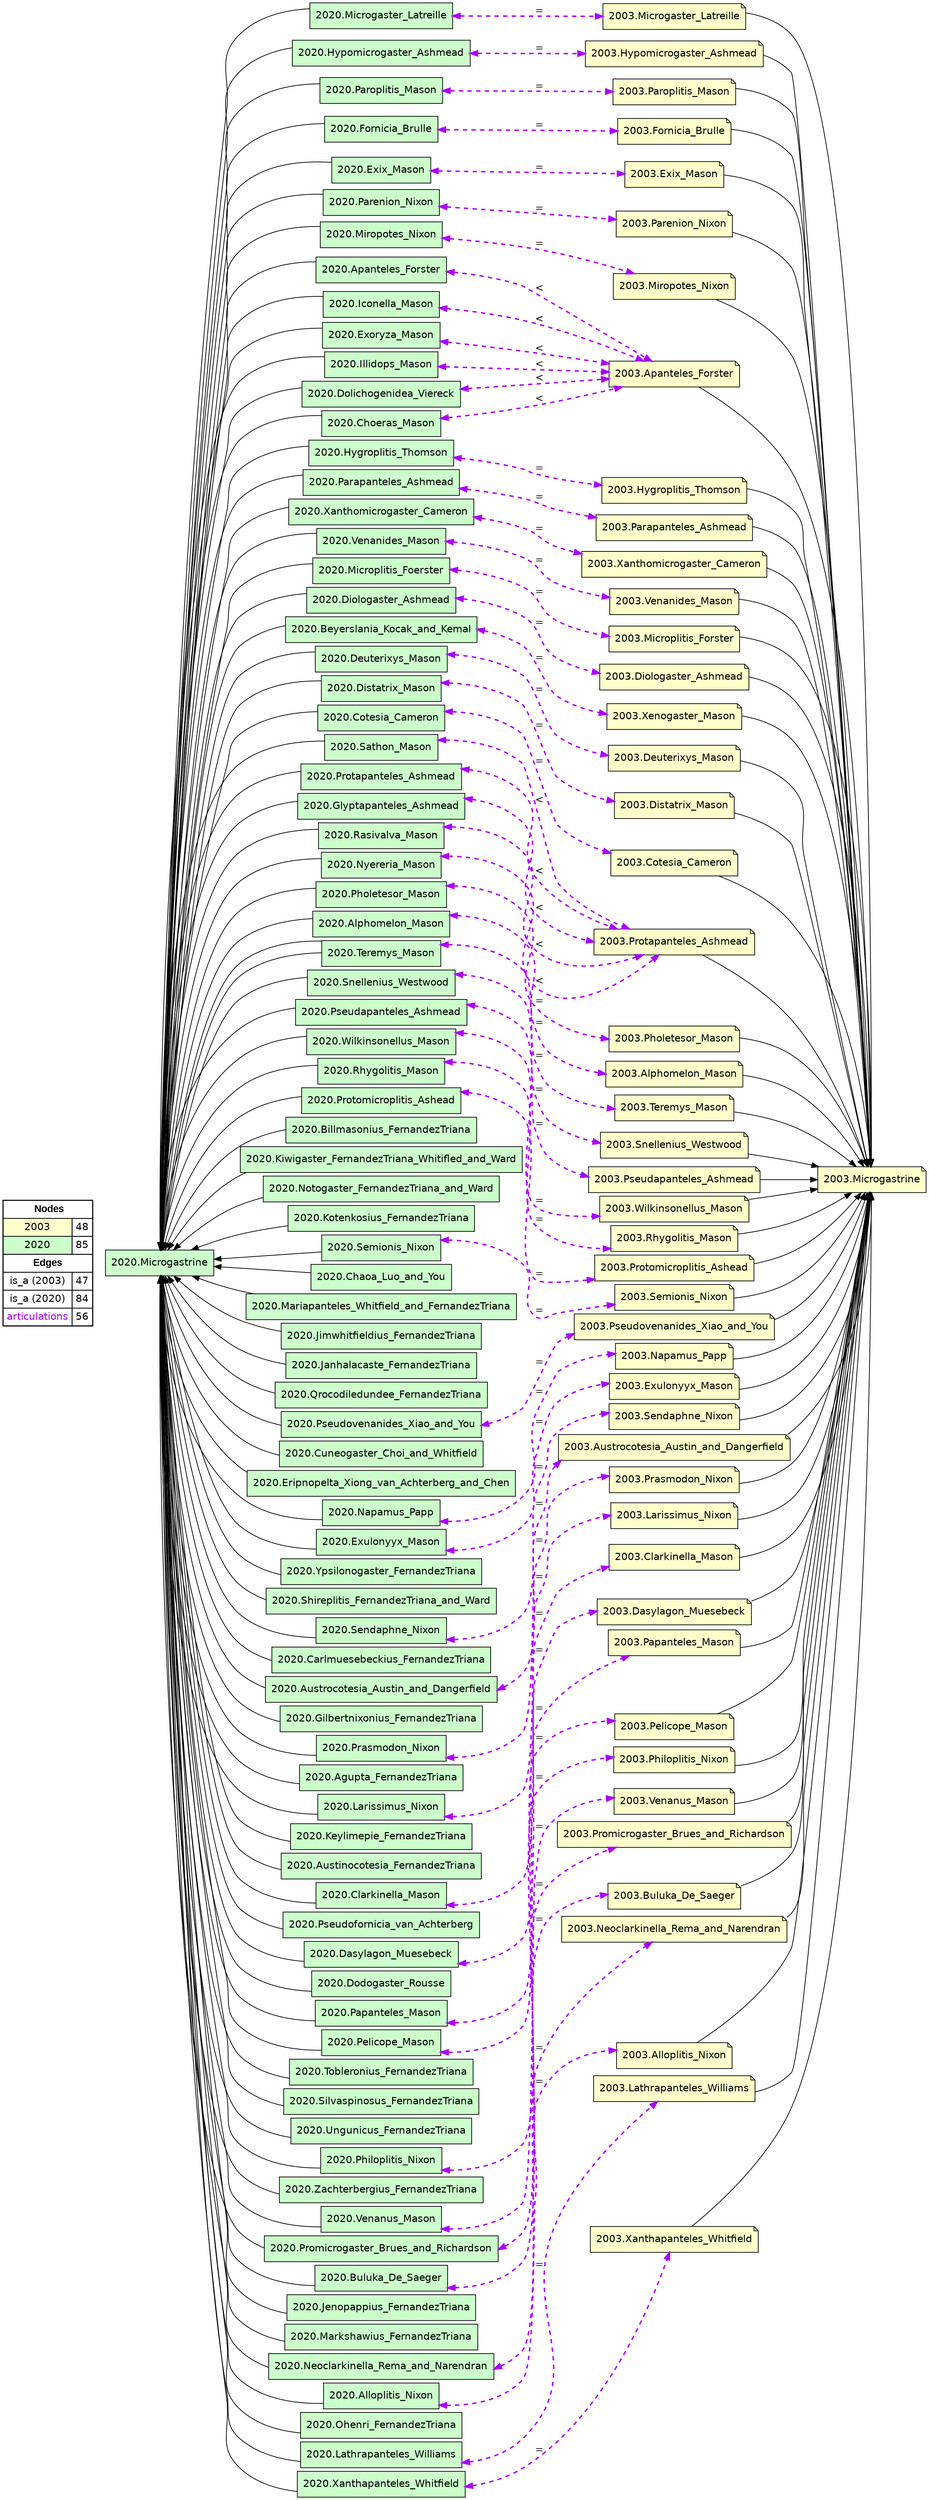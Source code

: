 digraph{
rankdir=LR
node[shape=circle style=filled fillcolor="#FFFFFF"] 
node[shape=note style=filled fillcolor="#FFFFCC" fontname="helvetica"] 
"2003.Miropotes_Nixon"
"2003.Exix_Mason"
"2003.Paroplitis_Mason"
"2003.Fornicia_Brulle"
"2003.Microgastrine"
"2003.Parenion_Nixon"
"2003.Hygroplitis_Thomson"
"2003.Microgaster_Latreille"
"2003.Apanteles_Forster"
"2003.Hypomicrogaster_Ashmead"
node[shape=circle style=filled fillcolor="#FFFFFF"] 
node[shape=box style=filled fillcolor="#CCFFCC" fontname="helvetica"] 
"2020.Microgaster_Latreille"
"2020.Hypomicrogaster_Ashmead"
"2020.Illidops_Mason"
"2020.Paroplitis_Mason"
"2020.Fornicia_Brulle"
"2020.Exix_Mason"
"2020.Parenion_Nixon"
"2020.Exoryza_Mason"
"2020.Miropotes_Nixon"
"2020.Choeras_Mason"
"2020.Microgastrine"
"2020.Apanteles_Forster"
"2020.Hygroplitis_Thomson"
"2020.Iconella_Mason"
"2020.Dolichogenidea_Viereck"
edge[style=solid color="#000000" constraint=true penwidth=1 dir=forward]
edge[style=solid color="#000000" constraint=true penwidth=1 dir=forward]
"2003.Hypomicrogaster_Ashmead" -> "2003.Microgastrine"
"2003.Parenion_Nixon" -> "2003.Microgastrine"
"2003.Apanteles_Forster" -> "2003.Microgastrine"
"2003.Hygroplitis_Thomson" -> "2003.Microgastrine"
"2003.Exix_Mason" -> "2003.Microgastrine"
"2003.Miropotes_Nixon" -> "2003.Microgastrine"
"2003.Microgaster_Latreille" -> "2003.Microgastrine"
"2003.Fornicia_Brulle" -> "2003.Microgastrine"
"2003.Paroplitis_Mason" -> "2003.Microgastrine"
edge[style=solid color="#000000" constraint=true penwidth=1 dir=forward]
edge[style=solid color="#000000" constraint=true penwidth=1 dir=forward]
"2020.Microgastrine" -> "2020.Dolichogenidea_Viereck" [dir=back]
"2020.Microgastrine" -> "2020.Microgaster_Latreille" [dir=back]
"2020.Microgastrine" -> "2020.Illidops_Mason" [dir=back]
"2020.Microgastrine" -> "2020.Hygroplitis_Thomson" [dir=back]
"2020.Microgastrine" -> "2020.Exix_Mason" [dir=back]
"2020.Microgastrine" -> "2020.Choeras_Mason" [dir=back]
"2020.Microgastrine" -> "2020.Hypomicrogaster_Ashmead" [dir=back]
"2020.Microgastrine" -> "2020.Miropotes_Nixon" [dir=back]
"2020.Microgastrine" -> "2020.Fornicia_Brulle" [dir=back]
"2020.Microgastrine" -> "2020.Apanteles_Forster" [dir=back]
"2020.Microgastrine" -> "2020.Parenion_Nixon" [dir=back]
"2020.Microgastrine" -> "2020.Paroplitis_Mason" [dir=back]
"2020.Microgastrine" -> "2020.Iconella_Mason" [dir=back]
"2020.Microgastrine" -> "2020.Exoryza_Mason" [dir=back]
edge[style=solid color="#000000" constraint=true penwidth=1 dir=forward]
edge[style=dashed color="#AA00FF" constraint=true penwidth=2 dir=both]
"2020.Exoryza_Mason" -> "2003.Apanteles_Forster" [label="<"]
"2020.Illidops_Mason" -> "2003.Apanteles_Forster" [label="<"]
"2020.Iconella_Mason" -> "2003.Apanteles_Forster" [label="<"]
"2020.Miropotes_Nixon" -> "2003.Miropotes_Nixon" [label="="]
"2020.Hygroplitis_Thomson" -> "2003.Hygroplitis_Thomson" [label="="]
"2020.Fornicia_Brulle" -> "2003.Fornicia_Brulle" [label="="]
"2020.Paroplitis_Mason" -> "2003.Paroplitis_Mason" [label="="]
"2020.Apanteles_Forster" -> "2003.Apanteles_Forster" [label="<"]
"2020.Hypomicrogaster_Ashmead" -> "2003.Hypomicrogaster_Ashmead" [label="="]
"2020.Microgaster_Latreille" -> "2003.Microgaster_Latreille" [label="="]
"2020.Dolichogenidea_Viereck" -> "2003.Apanteles_Forster" [label="<"]
"2020.Parenion_Nixon" -> "2003.Parenion_Nixon" [label="="]
"2020.Exix_Mason" -> "2003.Exix_Mason" [label="="]
"2020.Choeras_Mason" -> "2003.Apanteles_Forster" [label="<"]
node[shape=circle style=filled fillcolor="#FFFFFF"] 
node[shape=note style=filled fillcolor="#FFFFCC" fontname="helvetica"] 
"2003.Deuterixys_Mason"
"2003.Microplitis_Forster"
"2003.Xenogaster_Mason"
"2003.Pholetesor_Mason"
"2003.Microgastrine"
"2003.Distatrix_Mason"
"2003.Parapanteles_Ashmead"
"2003.Snellenius_Westwood"
"2003.Xanthomicrogaster_Cameron"
"2003.Diologaster_Ashmead"
"2003.Venanides_Mason"
"2003.Pseudapanteles_Ashmead"
"2003.Teremys_Mason"
"2003.Protomicroplitis_Ashead"
"2003.Rhygolitis_Mason"
"2003.Wilkinsonellus_Mason"
"2003.Cotesia_Cameron"
"2003.Protapanteles_Ashmead"
"2003.Alphomelon_Mason"
node[shape=circle style=filled fillcolor="#FFFFFF"] 
node[shape=box style=filled fillcolor="#CCFFCC" fontname="helvetica"] 
"2020.Parapanteles_Ashmead"
"2020.Rasivalva_Mason"
"2020.Xanthomicrogaster_Cameron"
"2020.Sathon_Mason"
"2020.Venanides_Mason"
"2020.Microplitis_Foerster"
"2020.Diologaster_Ashmead"
"2020.Beyerslania_Kocak_and_Kemal"
"2020.Deuterixys_Mason"
"2020.Distatrix_Mason"
"2020.Cotesia_Cameron"
"2020.Glyptapanteles_Ashmead"
"2020.Pholetesor_Mason"
"2020.Alphomelon_Mason"
"2020.Teremys_Mason"
"2020.Microgastrine"
"2020.Snellenius_Westwood"
"2020.Pseudapanteles_Ashmead"
"2020.Nyereria_Mason"
"2020.Wilkinsonellus_Mason"
"2020.Rhygolitis_Mason"
"2020.Protomicroplitis_Ashead"
"2020.Protapanteles_Ashmead"
edge[style=solid color="#000000" constraint=true penwidth=1 dir=forward]
edge[style=solid color="#000000" constraint=true penwidth=1 dir=forward]
"2003.Wilkinsonellus_Mason" -> "2003.Microgastrine"
"2003.Xenogaster_Mason" -> "2003.Microgastrine"
"2003.Venanides_Mason" -> "2003.Microgastrine"
"2003.Protomicroplitis_Ashead" -> "2003.Microgastrine"
"2003.Protapanteles_Ashmead" -> "2003.Microgastrine"
"2003.Pholetesor_Mason" -> "2003.Microgastrine"
"2003.Alphomelon_Mason" -> "2003.Microgastrine"
"2003.Rhygolitis_Mason" -> "2003.Microgastrine"
"2003.Microplitis_Forster" -> "2003.Microgastrine"
"2003.Teremys_Mason" -> "2003.Microgastrine"
"2003.Snellenius_Westwood" -> "2003.Microgastrine"
"2003.Diologaster_Ashmead" -> "2003.Microgastrine"
"2003.Cotesia_Cameron" -> "2003.Microgastrine"
"2003.Parapanteles_Ashmead" -> "2003.Microgastrine"
"2003.Distatrix_Mason" -> "2003.Microgastrine"
"2003.Xanthomicrogaster_Cameron" -> "2003.Microgastrine"
"2003.Pseudapanteles_Ashmead" -> "2003.Microgastrine"
"2003.Deuterixys_Mason" -> "2003.Microgastrine"
edge[style=solid color="#000000" constraint=true penwidth=1 dir=forward]
edge[style=solid color="#000000" constraint=true penwidth=1 dir=forward]
"2020.Microgastrine" -> "2020.Distatrix_Mason" [dir=back]
"2020.Microgastrine" -> "2020.Microplitis_Foerster" [dir=back]
"2020.Microgastrine" -> "2020.Xanthomicrogaster_Cameron" [dir=back]
"2020.Microgastrine" -> "2020.Nyereria_Mason" [dir=back]
"2020.Microgastrine" -> "2020.Deuterixys_Mason" [dir=back]
"2020.Microgastrine" -> "2020.Cotesia_Cameron" [dir=back]
"2020.Microgastrine" -> "2020.Protomicroplitis_Ashead" [dir=back]
"2020.Microgastrine" -> "2020.Rasivalva_Mason" [dir=back]
"2020.Microgastrine" -> "2020.Protapanteles_Ashmead" [dir=back]
"2020.Microgastrine" -> "2020.Teremys_Mason" [dir=back]
"2020.Microgastrine" -> "2020.Diologaster_Ashmead" [dir=back]
"2020.Microgastrine" -> "2020.Beyerslania_Kocak_and_Kemal" [dir=back]
"2020.Microgastrine" -> "2020.Venanides_Mason" [dir=back]
"2020.Microgastrine" -> "2020.Pholetesor_Mason" [dir=back]
"2020.Microgastrine" -> "2020.Wilkinsonellus_Mason" [dir=back]
"2020.Microgastrine" -> "2020.Snellenius_Westwood" [dir=back]
"2020.Microgastrine" -> "2020.Pseudapanteles_Ashmead" [dir=back]
"2020.Microgastrine" -> "2020.Glyptapanteles_Ashmead" [dir=back]
"2020.Microgastrine" -> "2020.Sathon_Mason" [dir=back]
"2020.Microgastrine" -> "2020.Parapanteles_Ashmead" [dir=back]
"2020.Microgastrine" -> "2020.Rhygolitis_Mason" [dir=back]
"2020.Microgastrine" -> "2020.Alphomelon_Mason" [dir=back]
edge[style=solid color="#000000" constraint=true penwidth=1 dir=forward]
edge[style=dashed color="#AA00FF" constraint=true penwidth=2 dir=both]
"2020.Protomicroplitis_Ashead" -> "2003.Protomicroplitis_Ashead" [label="="]
"2020.Wilkinsonellus_Mason" -> "2003.Wilkinsonellus_Mason" [label="="]
"2020.Alphomelon_Mason" -> "2003.Alphomelon_Mason" [label="="]
"2020.Glyptapanteles_Ashmead" -> "2003.Protapanteles_Ashmead" [label="<"]
"2020.Parapanteles_Ashmead" -> "2003.Parapanteles_Ashmead" [label="="]
"2020.Cotesia_Cameron" -> "2003.Cotesia_Cameron" [label="="]
"2020.Pseudapanteles_Ashmead" -> "2003.Pseudapanteles_Ashmead" [label="="]
"2020.Snellenius_Westwood" -> "2003.Snellenius_Westwood" [label="="]
"2020.Venanides_Mason" -> "2003.Venanides_Mason" [label="="]
"2020.Deuterixys_Mason" -> "2003.Deuterixys_Mason" [label="="]
"2020.Teremys_Mason" -> "2003.Teremys_Mason" [label="="]
"2020.Microplitis_Foerster" -> "2003.Microplitis_Forster" [label="="]
"2020.Rasivalva_Mason" -> "2003.Protapanteles_Ashmead" [label="<"]
"2020.Rhygolitis_Mason" -> "2003.Rhygolitis_Mason" [label="="]
"2020.Protapanteles_Ashmead" -> "2003.Protapanteles_Ashmead" [label="<"]
"2020.Beyerslania_Kocak_and_Kemal" -> "2003.Xenogaster_Mason" [label="="]
"2020.Diologaster_Ashmead" -> "2003.Diologaster_Ashmead" [label="="]
"2020.Sathon_Mason" -> "2003.Protapanteles_Ashmead" [label="<"]
"2020.Distatrix_Mason" -> "2003.Distatrix_Mason" [label="="]
"2020.Pholetesor_Mason" -> "2003.Pholetesor_Mason" [label="="]
"2020.Xanthomicrogaster_Cameron" -> "2003.Xanthomicrogaster_Cameron" [label="="]
"2020.Nyereria_Mason" -> "2003.Protapanteles_Ashmead" [label="<"]
node[shape=circle style=filled fillcolor="#FFFFFF"] 
node[shape=note style=filled fillcolor="#FFFFCC" fontname="helvetica"] 
"2003.Clarkinella_Mason"
"2003.Papanteles_Mason"
"2003.Philoplitis_Nixon"
"2003.Prasmodon_Nixon"
"2003.Neoclarkinella_Rema_and_Narendran"
"2003.Napamus_Papp"
"2003.Semionis_Nixon"
"2003.Alloplitis_Nixon"
"2003.Exulonyyx_Mason"
"2003.Dasylagon_Muesebeck"
"2003.Buluka_De_Saeger"
"2003.Pelicope_Mason"
"2003.Microgastrine"
"2003.Sendaphne_Nixon"
"2003.Larissimus_Nixon"
"2003.Venanus_Mason"
"2003.Promicrogaster_Brues_and_Richardson"
"2003.Pseudovenanides_Xiao_and_You"
"2003.Xanthapanteles_Whitfield"
"2003.Lathrapanteles_Williams"
"2003.Austrocotesia_Austin_and_Dangerfield"
node[shape=circle style=filled fillcolor="#FFFFFF"] 
node[shape=box style=filled fillcolor="#CCFFCC" fontname="helvetica"] 
"2020.Billmasonius_FernandezTriana"
"2020.Kiwigaster_FernandezTriana_Whitifled_and_Ward"
"2020.Notogaster_FernandezTriana_and_Ward"
"2020.Kotenkosius_FernandezTriana"
"2020.Semionis_Nixon"
"2020.Chaoa_Luo_and_You"
"2020.Mariapanteles_Whitfield_and_FernandezTriana"
"2020.Jimwhitfieldius_FernandezTriana"
"2020.Janhalacaste_FernandezTriana"
"2020.Qrocodiledundee_FernandezTriana"
"2020.Pseudovenanides_Xiao_and_You"
"2020.Cuneogaster_Choi_and_Whitfield"
"2020.Eripnopelta_Xiong_van_Achterberg_and_Chen"
"2020.Napamus_Papp"
"2020.Exulonyyx_Mason"
"2020.Ypsilonogaster_FernandezTriana"
"2020.Shireplitis_FernandezTriana_and_Ward"
"2020.Microgastrine"
"2020.Sendaphne_Nixon"
"2020.Carlmuesebeckius_FernandezTriana"
"2020.Austrocotesia_Austin_and_Dangerfield"
"2020.Gilbertnixonius_FernandezTriana"
"2020.Prasmodon_Nixon"
"2020.Agupta_FernandezTriana"
"2020.Larissimus_Nixon"
"2020.Keylimepie_FernandezTriana"
"2020.Austinocotesia_FernandezTriana"
"2020.Clarkinella_Mason"
"2020.Pseudofornicia_van_Achterberg"
"2020.Dasylagon_Muesebeck"
"2020.Dodogaster_Rousse"
"2020.Papanteles_Mason"
"2020.Pelicope_Mason"
"2020.Tobleronius_FernandezTriana"
"2020.Silvaspinosus_FernandezTriana"
"2020.Ungunicus_FernandezTriana"
"2020.Philoplitis_Nixon"
"2020.Zachterbergius_FernandezTriana"
"2020.Venanus_Mason"
"2020.Promicrogaster_Brues_and_Richardson"
"2020.Buluka_De_Saeger"
"2020.Jenopappius_FernandezTriana"
"2020.Teremys_Mason"
"2020.Markshawius_FernandezTriana"
"2020.Neoclarkinella_Rema_and_Narendran"
"2020.Alloplitis_Nixon"
"2020.Ohenri_FernandezTriana"
"2020.Lathrapanteles_Williams"
"2020.Xanthapanteles_Whitfield"
edge[style=solid color="#000000" constraint=true penwidth=1 dir=forward]
edge[style=solid color="#000000" constraint=true penwidth=1 dir=forward]
"2003.Neoclarkinella_Rema_and_Narendran" -> "2003.Microgastrine"
"2003.Pelicope_Mason" -> "2003.Microgastrine"
"2003.Alloplitis_Nixon" -> "2003.Microgastrine"
"2003.Promicrogaster_Brues_and_Richardson" -> "2003.Microgastrine"
"2003.Prasmodon_Nixon" -> "2003.Microgastrine"
"2003.Xanthapanteles_Whitfield" -> "2003.Microgastrine"
"2003.Venanus_Mason" -> "2003.Microgastrine"
"2003.Clarkinella_Mason" -> "2003.Microgastrine"
"2003.Lathrapanteles_Williams" -> "2003.Microgastrine"
"2003.Exulonyyx_Mason" -> "2003.Microgastrine"
"2003.Sendaphne_Nixon" -> "2003.Microgastrine"
"2003.Dasylagon_Muesebeck" -> "2003.Microgastrine"
"2003.Larissimus_Nixon" -> "2003.Microgastrine"
"2003.Austrocotesia_Austin_and_Dangerfield" -> "2003.Microgastrine"
"2003.Buluka_De_Saeger" -> "2003.Microgastrine"
"2003.Napamus_Papp" -> "2003.Microgastrine"
"2003.Philoplitis_Nixon" -> "2003.Microgastrine"
"2003.Pseudovenanides_Xiao_and_You" -> "2003.Microgastrine"
"2003.Semionis_Nixon" -> "2003.Microgastrine"
"2003.Papanteles_Mason" -> "2003.Microgastrine"
edge[style=solid color="#000000" constraint=true penwidth=1 dir=forward]
edge[style=solid color="#000000" constraint=true penwidth=1 dir=forward]
"2020.Microgastrine" -> "2020.Shireplitis_FernandezTriana_and_Ward" [dir=back]
"2020.Microgastrine" -> "2020.Buluka_De_Saeger" [dir=back]
"2020.Microgastrine" -> "2020.Kiwigaster_FernandezTriana_Whitifled_and_Ward" [dir=back]
"2020.Microgastrine" -> "2020.Zachterbergius_FernandezTriana" [dir=back]
"2020.Microgastrine" -> "2020.Exulonyyx_Mason" [dir=back]
"2020.Microgastrine" -> "2020.Austrocotesia_Austin_and_Dangerfield" [dir=back]
"2020.Microgastrine" -> "2020.Eripnopelta_Xiong_van_Achterberg_and_Chen" [dir=back]
"2020.Microgastrine" -> "2020.Chaoa_Luo_and_You" [dir=back]
"2020.Microgastrine" -> "2020.Pseudofornicia_van_Achterberg" [dir=back]
"2020.Microgastrine" -> "2020.Sendaphne_Nixon" [dir=back]
"2020.Microgastrine" -> "2020.Agupta_FernandezTriana" [dir=back]
"2020.Microgastrine" -> "2020.Prasmodon_Nixon" [dir=back]
"2020.Microgastrine" -> "2020.Ungunicus_FernandezTriana" [dir=back]
"2020.Microgastrine" -> "2020.Cuneogaster_Choi_and_Whitfield" [dir=back]
"2020.Microgastrine" -> "2020.Philoplitis_Nixon" [dir=back]
"2020.Microgastrine" -> "2020.Silvaspinosus_FernandezTriana" [dir=back]
"2020.Microgastrine" -> "2020.Larissimus_Nixon" [dir=back]
"2020.Microgastrine" -> "2020.Papanteles_Mason" [dir=back]
"2020.Microgastrine" -> "2020.Austinocotesia_FernandezTriana" [dir=back]
"2020.Microgastrine" -> "2020.Venanus_Mason" [dir=back]
"2020.Microgastrine" -> "2020.Neoclarkinella_Rema_and_Narendran" [dir=back]
"2020.Microgastrine" -> "2020.Jenopappius_FernandezTriana" [dir=back]
"2020.Microgastrine" -> "2020.Kotenkosius_FernandezTriana" [dir=back]
"2020.Microgastrine" -> "2020.Markshawius_FernandezTriana" [dir=back]
"2020.Microgastrine" -> "2020.Lathrapanteles_Williams" [dir=back]
"2020.Microgastrine" -> "2020.Semionis_Nixon" [dir=back]
"2020.Microgastrine" -> "2020.Alloplitis_Nixon" [dir=back]
"2020.Microgastrine" -> "2020.Keylimepie_FernandezTriana" [dir=back]
"2020.Microgastrine" -> "2020.Teremys_Mason" [dir=back]
"2020.Microgastrine" -> "2020.Jimwhitfieldius_FernandezTriana" [dir=back]
"2020.Microgastrine" -> "2020.Mariapanteles_Whitfield_and_FernandezTriana" [dir=back]
"2020.Microgastrine" -> "2020.Promicrogaster_Brues_and_Richardson" [dir=back]
"2020.Microgastrine" -> "2020.Carlmuesebeckius_FernandezTriana" [dir=back]
"2020.Microgastrine" -> "2020.Ohenri_FernandezTriana" [dir=back]
"2020.Microgastrine" -> "2020.Ypsilonogaster_FernandezTriana" [dir=back]
"2020.Microgastrine" -> "2020.Clarkinella_Mason" [dir=back]
"2020.Microgastrine" -> "2020.Pelicope_Mason" [dir=back]
"2020.Microgastrine" -> "2020.Dodogaster_Rousse" [dir=back]
"2020.Microgastrine" -> "2020.Pseudovenanides_Xiao_and_You" [dir=back]
"2020.Microgastrine" -> "2020.Janhalacaste_FernandezTriana" [dir=back]
"2020.Microgastrine" -> "2020.Tobleronius_FernandezTriana" [dir=back]
"2020.Microgastrine" -> "2020.Notogaster_FernandezTriana_and_Ward" [dir=back]
"2020.Microgastrine" -> "2020.Gilbertnixonius_FernandezTriana" [dir=back]
"2020.Microgastrine" -> "2020.Napamus_Papp" [dir=back]
"2020.Microgastrine" -> "2020.Billmasonius_FernandezTriana" [dir=back]
"2020.Microgastrine" -> "2020.Dasylagon_Muesebeck" [dir=back]
"2020.Microgastrine" -> "2020.Xanthapanteles_Whitfield" [dir=back]
"2020.Microgastrine" -> "2020.Qrocodiledundee_FernandezTriana" [dir=back]
edge[style=solid color="#000000" constraint=true penwidth=1 dir=forward]
edge[style=dashed color="#AA00FF" constraint=true penwidth=2 dir=both]
"2020.Dasylagon_Muesebeck" -> "2003.Dasylagon_Muesebeck" [label="="]
"2020.Pelicope_Mason" -> "2003.Pelicope_Mason" [label="="]
"2020.Alloplitis_Nixon" -> "2003.Alloplitis_Nixon" [label="="]
"2020.Semionis_Nixon" -> "2003.Semionis_Nixon" [label="="]
"2020.Clarkinella_Mason" -> "2003.Clarkinella_Mason" [label="="]
"2020.Promicrogaster_Brues_and_Richardson" -> "2003.Promicrogaster_Brues_and_Richardson" [label="="]
"2020.Austrocotesia_Austin_and_Dangerfield" -> "2003.Austrocotesia_Austin_and_Dangerfield" [label="="]
"2020.Lathrapanteles_Williams" -> "2003.Lathrapanteles_Williams" [label="="]
"2020.Sendaphne_Nixon" -> "2003.Sendaphne_Nixon" [label="="]
"2020.Prasmodon_Nixon" -> "2003.Prasmodon_Nixon" [label="="]
"2020.Buluka_De_Saeger" -> "2003.Buluka_De_Saeger" [label="="]
"2020.Xanthapanteles_Whitfield" -> "2003.Xanthapanteles_Whitfield" [label="="]
"2020.Pseudovenanides_Xiao_and_You" -> "2003.Pseudovenanides_Xiao_and_You" [label="="]
"2020.Exulonyyx_Mason" -> "2003.Exulonyyx_Mason" [label="="]
"2020.Larissimus_Nixon" -> "2003.Larissimus_Nixon" [label="="]
"2020.Napamus_Papp" -> "2003.Napamus_Papp" [label="="]
"2020.Philoplitis_Nixon" -> "2003.Philoplitis_Nixon" [label="="]
"2020.Papanteles_Mason" -> "2003.Papanteles_Mason" [label="="]
"2020.Venanus_Mason" -> "2003.Venanus_Mason" [label="="]
"2020.Neoclarkinella_Rema_and_Narendran" -> "2003.Neoclarkinella_Rema_and_Narendran" [label="="]
node[shape=box] 
node[shape=box] 
{rank=source Legend [fillcolor= white margin=0 label=< 
 <TABLE BORDER="0" CELLBORDER="1" CELLSPACING="0" CELLPADDING="4"> 
<TR> <TD COLSPAN="2"><font face="Arial Black"> Nodes</font></TD> </TR> 
<TR> 
 <TD bgcolor="#FFFFCC" fontname="helvetica">2003</TD> 
 <TD>48</TD> 
 </TR> 
<TR> 
 <TD bgcolor="#CCFFCC" fontname="helvetica">2020</TD> 
 <TD>85</TD> 
 </TR> 
<TR> <TD COLSPAN="2"><font face = "Arial Black"> Edges </font></TD> </TR> 
<TR> 
 <TD><font color ="#000000">is_a (2003)</font></TD><TD>47</TD>
</TR>
<TR> 
 <TD><font color ="#000000">is_a (2020)</font></TD><TD>84</TD>
</TR>
<TR> 
 <TD><font color ="#AA00FF">articulations</font></TD><TD>56</TD>
</TR>
</TABLE> 
 >] } 
}